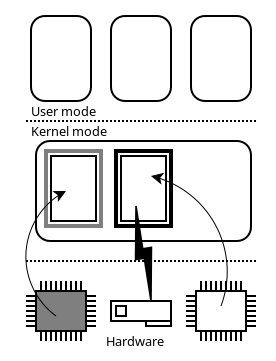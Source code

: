 <?xml version="1.0" encoding="UTF-8"?>
<dia:diagram xmlns:dia="http://www.lysator.liu.se/~alla/dia/">
  <dia:layer name="Background" visible="true">
    <dia:object type="Standard - Box" version="0" id="O0">
      <dia:attribute name="obj_pos">
        <dia:point val="6.25,7.25"/>
      </dia:attribute>
      <dia:attribute name="obj_bb">
        <dia:rectangle val="6.2,7.2;17.05,12.3"/>
      </dia:attribute>
      <dia:attribute name="elem_corner">
        <dia:point val="6.25,7.25"/>
      </dia:attribute>
      <dia:attribute name="elem_width">
        <dia:real val="10.75"/>
      </dia:attribute>
      <dia:attribute name="elem_height">
        <dia:real val="5"/>
      </dia:attribute>
      <dia:attribute name="show_background">
        <dia:boolean val="true"/>
      </dia:attribute>
      <dia:attribute name="corner_radius">
        <dia:real val="0.7"/>
      </dia:attribute>
    </dia:object>
    <dia:object type="Standard - Box" version="0" id="O1">
      <dia:attribute name="obj_pos">
        <dia:point val="10.5,8"/>
      </dia:attribute>
      <dia:attribute name="obj_bb">
        <dia:rectangle val="10.45,7.95;12.8,11.3"/>
      </dia:attribute>
      <dia:attribute name="elem_corner">
        <dia:point val="10.5,8"/>
      </dia:attribute>
      <dia:attribute name="elem_width">
        <dia:real val="2.25"/>
      </dia:attribute>
      <dia:attribute name="elem_height">
        <dia:real val="3.25"/>
      </dia:attribute>
      <dia:attribute name="show_background">
        <dia:boolean val="true"/>
      </dia:attribute>
    </dia:object>
    <dia:object type="Standard - Box" version="0" id="O2">
      <dia:attribute name="obj_pos">
        <dia:point val="6.25,14.75"/>
      </dia:attribute>
      <dia:attribute name="obj_bb">
        <dia:rectangle val="6.2,14.7;8.8,16.8"/>
      </dia:attribute>
      <dia:attribute name="elem_corner">
        <dia:point val="6.25,14.75"/>
      </dia:attribute>
      <dia:attribute name="elem_width">
        <dia:real val="2.5"/>
      </dia:attribute>
      <dia:attribute name="elem_height">
        <dia:real val="2"/>
      </dia:attribute>
      <dia:attribute name="inner_color">
        <dia:color val="#7f7f7f"/>
      </dia:attribute>
      <dia:attribute name="show_background">
        <dia:boolean val="true"/>
      </dia:attribute>
    </dia:object>
    <dia:object type="Standard - Line" version="0" id="O3">
      <dia:attribute name="obj_pos">
        <dia:point val="5.75,6.25"/>
      </dia:attribute>
      <dia:attribute name="obj_bb">
        <dia:rectangle val="5.7,6.2;17.3,6.3"/>
      </dia:attribute>
      <dia:attribute name="conn_endpoints">
        <dia:point val="5.75,6.25"/>
        <dia:point val="17.25,6.25"/>
      </dia:attribute>
      <dia:attribute name="numcp">
        <dia:int val="1"/>
      </dia:attribute>
      <dia:attribute name="line_style">
        <dia:enum val="4"/>
      </dia:attribute>
    </dia:object>
    <dia:object type="Standard - Box" version="0" id="O4">
      <dia:attribute name="obj_pos">
        <dia:point val="6,1"/>
      </dia:attribute>
      <dia:attribute name="obj_bb">
        <dia:rectangle val="5.95,0.95;9.05,5.3"/>
      </dia:attribute>
      <dia:attribute name="elem_corner">
        <dia:point val="6,1"/>
      </dia:attribute>
      <dia:attribute name="elem_width">
        <dia:real val="3"/>
      </dia:attribute>
      <dia:attribute name="elem_height">
        <dia:real val="4.25"/>
      </dia:attribute>
      <dia:attribute name="show_background">
        <dia:boolean val="true"/>
      </dia:attribute>
      <dia:attribute name="corner_radius">
        <dia:real val="0.7"/>
      </dia:attribute>
    </dia:object>
    <dia:object type="Standard - Line" version="0" id="O5">
      <dia:attribute name="obj_pos">
        <dia:point val="5.75,13.25"/>
      </dia:attribute>
      <dia:attribute name="obj_bb">
        <dia:rectangle val="5.7,13.2;17.3,13.3"/>
      </dia:attribute>
      <dia:attribute name="conn_endpoints">
        <dia:point val="5.75,13.25"/>
        <dia:point val="17.25,13.25"/>
      </dia:attribute>
      <dia:attribute name="numcp">
        <dia:int val="1"/>
      </dia:attribute>
      <dia:attribute name="line_style">
        <dia:enum val="4"/>
      </dia:attribute>
    </dia:object>
    <dia:object type="Standard - Box" version="0" id="O6">
      <dia:attribute name="obj_pos">
        <dia:point val="10,15.25"/>
      </dia:attribute>
      <dia:attribute name="obj_bb">
        <dia:rectangle val="9.95,15.2;13.05,16.3"/>
      </dia:attribute>
      <dia:attribute name="elem_corner">
        <dia:point val="10,15.25"/>
      </dia:attribute>
      <dia:attribute name="elem_width">
        <dia:real val="3"/>
      </dia:attribute>
      <dia:attribute name="elem_height">
        <dia:real val="1"/>
      </dia:attribute>
      <dia:attribute name="show_background">
        <dia:boolean val="true"/>
      </dia:attribute>
    </dia:object>
    <dia:object type="Standard - Box" version="0" id="O7">
      <dia:attribute name="obj_pos">
        <dia:point val="11.75,16.25"/>
      </dia:attribute>
      <dia:attribute name="obj_bb">
        <dia:rectangle val="11.7,16.2;13.05,16.55"/>
      </dia:attribute>
      <dia:attribute name="elem_corner">
        <dia:point val="11.75,16.25"/>
      </dia:attribute>
      <dia:attribute name="elem_width">
        <dia:real val="1.25"/>
      </dia:attribute>
      <dia:attribute name="elem_height">
        <dia:real val="0.25"/>
      </dia:attribute>
      <dia:attribute name="show_background">
        <dia:boolean val="true"/>
      </dia:attribute>
    </dia:object>
    <dia:object type="Standard - Box" version="0" id="O8">
      <dia:attribute name="obj_pos">
        <dia:point val="10.25,15.5"/>
      </dia:attribute>
      <dia:attribute name="obj_bb">
        <dia:rectangle val="10.2,15.45;10.8,16.05"/>
      </dia:attribute>
      <dia:attribute name="elem_corner">
        <dia:point val="10.25,15.5"/>
      </dia:attribute>
      <dia:attribute name="elem_width">
        <dia:real val="0.5"/>
      </dia:attribute>
      <dia:attribute name="elem_height">
        <dia:real val="0.5"/>
      </dia:attribute>
      <dia:attribute name="show_background">
        <dia:boolean val="true"/>
      </dia:attribute>
    </dia:object>
    <dia:object type="Standard - Line" version="0" id="O9">
      <dia:attribute name="obj_pos">
        <dia:point val="6.5,14.75"/>
      </dia:attribute>
      <dia:attribute name="obj_bb">
        <dia:rectangle val="6.45,14.2;6.55,14.8"/>
      </dia:attribute>
      <dia:attribute name="conn_endpoints">
        <dia:point val="6.5,14.75"/>
        <dia:point val="6.5,14.25"/>
      </dia:attribute>
      <dia:attribute name="numcp">
        <dia:int val="1"/>
      </dia:attribute>
    </dia:object>
    <dia:object type="Standard - Line" version="0" id="O10">
      <dia:attribute name="obj_pos">
        <dia:point val="6.75,14.75"/>
      </dia:attribute>
      <dia:attribute name="obj_bb">
        <dia:rectangle val="6.7,14.2;6.8,14.8"/>
      </dia:attribute>
      <dia:attribute name="conn_endpoints">
        <dia:point val="6.75,14.75"/>
        <dia:point val="6.75,14.25"/>
      </dia:attribute>
      <dia:attribute name="numcp">
        <dia:int val="1"/>
      </dia:attribute>
    </dia:object>
    <dia:object type="Standard - Line" version="0" id="O11">
      <dia:attribute name="obj_pos">
        <dia:point val="7,14.75"/>
      </dia:attribute>
      <dia:attribute name="obj_bb">
        <dia:rectangle val="6.95,14.2;7.05,14.8"/>
      </dia:attribute>
      <dia:attribute name="conn_endpoints">
        <dia:point val="7,14.75"/>
        <dia:point val="7,14.25"/>
      </dia:attribute>
      <dia:attribute name="numcp">
        <dia:int val="1"/>
      </dia:attribute>
    </dia:object>
    <dia:object type="Standard - Line" version="0" id="O12">
      <dia:attribute name="obj_pos">
        <dia:point val="7.25,14.75"/>
      </dia:attribute>
      <dia:attribute name="obj_bb">
        <dia:rectangle val="7.2,14.2;7.3,14.8"/>
      </dia:attribute>
      <dia:attribute name="conn_endpoints">
        <dia:point val="7.25,14.75"/>
        <dia:point val="7.25,14.25"/>
      </dia:attribute>
      <dia:attribute name="numcp">
        <dia:int val="1"/>
      </dia:attribute>
    </dia:object>
    <dia:object type="Standard - Line" version="0" id="O13">
      <dia:attribute name="obj_pos">
        <dia:point val="7.5,14.75"/>
      </dia:attribute>
      <dia:attribute name="obj_bb">
        <dia:rectangle val="7.45,14.2;7.55,14.8"/>
      </dia:attribute>
      <dia:attribute name="conn_endpoints">
        <dia:point val="7.5,14.75"/>
        <dia:point val="7.5,14.25"/>
      </dia:attribute>
      <dia:attribute name="numcp">
        <dia:int val="1"/>
      </dia:attribute>
      <dia:connections>
        <dia:connection handle="0" to="O2" connection="1"/>
      </dia:connections>
    </dia:object>
    <dia:object type="Standard - Line" version="0" id="O14">
      <dia:attribute name="obj_pos">
        <dia:point val="7.75,14.75"/>
      </dia:attribute>
      <dia:attribute name="obj_bb">
        <dia:rectangle val="7.7,14.2;7.8,14.8"/>
      </dia:attribute>
      <dia:attribute name="conn_endpoints">
        <dia:point val="7.75,14.75"/>
        <dia:point val="7.75,14.25"/>
      </dia:attribute>
      <dia:attribute name="numcp">
        <dia:int val="1"/>
      </dia:attribute>
    </dia:object>
    <dia:object type="Standard - Line" version="0" id="O15">
      <dia:attribute name="obj_pos">
        <dia:point val="8,14.75"/>
      </dia:attribute>
      <dia:attribute name="obj_bb">
        <dia:rectangle val="7.95,14.2;8.05,14.8"/>
      </dia:attribute>
      <dia:attribute name="conn_endpoints">
        <dia:point val="8,14.75"/>
        <dia:point val="8,14.25"/>
      </dia:attribute>
      <dia:attribute name="numcp">
        <dia:int val="1"/>
      </dia:attribute>
    </dia:object>
    <dia:object type="Standard - Line" version="0" id="O16">
      <dia:attribute name="obj_pos">
        <dia:point val="8.25,14.75"/>
      </dia:attribute>
      <dia:attribute name="obj_bb">
        <dia:rectangle val="8.2,14.2;8.3,14.8"/>
      </dia:attribute>
      <dia:attribute name="conn_endpoints">
        <dia:point val="8.25,14.75"/>
        <dia:point val="8.25,14.25"/>
      </dia:attribute>
      <dia:attribute name="numcp">
        <dia:int val="1"/>
      </dia:attribute>
    </dia:object>
    <dia:object type="Standard - Line" version="0" id="O17">
      <dia:attribute name="obj_pos">
        <dia:point val="8.5,14.75"/>
      </dia:attribute>
      <dia:attribute name="obj_bb">
        <dia:rectangle val="8.45,14.2;8.55,14.8"/>
      </dia:attribute>
      <dia:attribute name="conn_endpoints">
        <dia:point val="8.5,14.75"/>
        <dia:point val="8.5,14.25"/>
      </dia:attribute>
      <dia:attribute name="numcp">
        <dia:int val="1"/>
      </dia:attribute>
    </dia:object>
    <dia:object type="Standard - Line" version="0" id="O18">
      <dia:attribute name="obj_pos">
        <dia:point val="6.25,15"/>
      </dia:attribute>
      <dia:attribute name="obj_bb">
        <dia:rectangle val="5.7,14.95;6.3,15.05"/>
      </dia:attribute>
      <dia:attribute name="conn_endpoints">
        <dia:point val="6.25,15"/>
        <dia:point val="5.75,15"/>
      </dia:attribute>
      <dia:attribute name="numcp">
        <dia:int val="1"/>
      </dia:attribute>
    </dia:object>
    <dia:object type="Standard - Line" version="0" id="O19">
      <dia:attribute name="obj_pos">
        <dia:point val="6.25,15.25"/>
      </dia:attribute>
      <dia:attribute name="obj_bb">
        <dia:rectangle val="5.7,15.2;6.3,15.3"/>
      </dia:attribute>
      <dia:attribute name="conn_endpoints">
        <dia:point val="6.25,15.25"/>
        <dia:point val="5.75,15.25"/>
      </dia:attribute>
      <dia:attribute name="numcp">
        <dia:int val="1"/>
      </dia:attribute>
    </dia:object>
    <dia:object type="Standard - Line" version="0" id="O20">
      <dia:attribute name="obj_pos">
        <dia:point val="6.25,15.5"/>
      </dia:attribute>
      <dia:attribute name="obj_bb">
        <dia:rectangle val="5.7,15.45;6.3,15.55"/>
      </dia:attribute>
      <dia:attribute name="conn_endpoints">
        <dia:point val="6.25,15.5"/>
        <dia:point val="5.75,15.5"/>
      </dia:attribute>
      <dia:attribute name="numcp">
        <dia:int val="1"/>
      </dia:attribute>
    </dia:object>
    <dia:object type="Standard - Line" version="0" id="O21">
      <dia:attribute name="obj_pos">
        <dia:point val="6.25,15.75"/>
      </dia:attribute>
      <dia:attribute name="obj_bb">
        <dia:rectangle val="5.7,15.7;6.3,15.8"/>
      </dia:attribute>
      <dia:attribute name="conn_endpoints">
        <dia:point val="6.25,15.75"/>
        <dia:point val="5.75,15.75"/>
      </dia:attribute>
      <dia:attribute name="numcp">
        <dia:int val="1"/>
      </dia:attribute>
      <dia:connections>
        <dia:connection handle="0" to="O2" connection="3"/>
      </dia:connections>
    </dia:object>
    <dia:object type="Standard - Line" version="0" id="O22">
      <dia:attribute name="obj_pos">
        <dia:point val="6.25,16"/>
      </dia:attribute>
      <dia:attribute name="obj_bb">
        <dia:rectangle val="5.7,15.95;6.3,16.05"/>
      </dia:attribute>
      <dia:attribute name="conn_endpoints">
        <dia:point val="6.25,16"/>
        <dia:point val="5.75,16"/>
      </dia:attribute>
      <dia:attribute name="numcp">
        <dia:int val="1"/>
      </dia:attribute>
    </dia:object>
    <dia:object type="Standard - Line" version="0" id="O23">
      <dia:attribute name="obj_pos">
        <dia:point val="6.25,16.25"/>
      </dia:attribute>
      <dia:attribute name="obj_bb">
        <dia:rectangle val="5.7,16.2;6.3,16.3"/>
      </dia:attribute>
      <dia:attribute name="conn_endpoints">
        <dia:point val="6.25,16.25"/>
        <dia:point val="5.75,16.25"/>
      </dia:attribute>
      <dia:attribute name="numcp">
        <dia:int val="1"/>
      </dia:attribute>
    </dia:object>
    <dia:object type="Standard - Line" version="0" id="O24">
      <dia:attribute name="obj_pos">
        <dia:point val="6.25,16.5"/>
      </dia:attribute>
      <dia:attribute name="obj_bb">
        <dia:rectangle val="5.7,16.45;6.3,16.55"/>
      </dia:attribute>
      <dia:attribute name="conn_endpoints">
        <dia:point val="6.25,16.5"/>
        <dia:point val="5.75,16.5"/>
      </dia:attribute>
      <dia:attribute name="numcp">
        <dia:int val="1"/>
      </dia:attribute>
    </dia:object>
    <dia:object type="Standard - Line" version="0" id="O25">
      <dia:attribute name="obj_pos">
        <dia:point val="9.25,15"/>
      </dia:attribute>
      <dia:attribute name="obj_bb">
        <dia:rectangle val="8.7,14.95;9.3,15.05"/>
      </dia:attribute>
      <dia:attribute name="conn_endpoints">
        <dia:point val="9.25,15"/>
        <dia:point val="8.75,15"/>
      </dia:attribute>
      <dia:attribute name="numcp">
        <dia:int val="1"/>
      </dia:attribute>
    </dia:object>
    <dia:object type="Standard - Line" version="0" id="O26">
      <dia:attribute name="obj_pos">
        <dia:point val="9.25,15.25"/>
      </dia:attribute>
      <dia:attribute name="obj_bb">
        <dia:rectangle val="8.7,15.2;9.3,15.3"/>
      </dia:attribute>
      <dia:attribute name="conn_endpoints">
        <dia:point val="9.25,15.25"/>
        <dia:point val="8.75,15.25"/>
      </dia:attribute>
      <dia:attribute name="numcp">
        <dia:int val="1"/>
      </dia:attribute>
    </dia:object>
    <dia:object type="Standard - Line" version="0" id="O27">
      <dia:attribute name="obj_pos">
        <dia:point val="9.25,15.5"/>
      </dia:attribute>
      <dia:attribute name="obj_bb">
        <dia:rectangle val="8.7,15.45;9.3,15.55"/>
      </dia:attribute>
      <dia:attribute name="conn_endpoints">
        <dia:point val="9.25,15.5"/>
        <dia:point val="8.75,15.5"/>
      </dia:attribute>
      <dia:attribute name="numcp">
        <dia:int val="1"/>
      </dia:attribute>
    </dia:object>
    <dia:object type="Standard - Line" version="0" id="O28">
      <dia:attribute name="obj_pos">
        <dia:point val="9.25,15.75"/>
      </dia:attribute>
      <dia:attribute name="obj_bb">
        <dia:rectangle val="8.7,15.7;9.3,15.8"/>
      </dia:attribute>
      <dia:attribute name="conn_endpoints">
        <dia:point val="9.25,15.75"/>
        <dia:point val="8.75,15.75"/>
      </dia:attribute>
      <dia:attribute name="numcp">
        <dia:int val="1"/>
      </dia:attribute>
      <dia:connections>
        <dia:connection handle="1" to="O2" connection="4"/>
      </dia:connections>
    </dia:object>
    <dia:object type="Standard - Line" version="0" id="O29">
      <dia:attribute name="obj_pos">
        <dia:point val="9.25,16"/>
      </dia:attribute>
      <dia:attribute name="obj_bb">
        <dia:rectangle val="8.7,15.95;9.3,16.05"/>
      </dia:attribute>
      <dia:attribute name="conn_endpoints">
        <dia:point val="9.25,16"/>
        <dia:point val="8.75,16"/>
      </dia:attribute>
      <dia:attribute name="numcp">
        <dia:int val="1"/>
      </dia:attribute>
    </dia:object>
    <dia:object type="Standard - Line" version="0" id="O30">
      <dia:attribute name="obj_pos">
        <dia:point val="9.25,16.25"/>
      </dia:attribute>
      <dia:attribute name="obj_bb">
        <dia:rectangle val="8.7,16.2;9.3,16.3"/>
      </dia:attribute>
      <dia:attribute name="conn_endpoints">
        <dia:point val="9.25,16.25"/>
        <dia:point val="8.75,16.25"/>
      </dia:attribute>
      <dia:attribute name="numcp">
        <dia:int val="1"/>
      </dia:attribute>
    </dia:object>
    <dia:object type="Standard - Line" version="0" id="O31">
      <dia:attribute name="obj_pos">
        <dia:point val="9.25,16.5"/>
      </dia:attribute>
      <dia:attribute name="obj_bb">
        <dia:rectangle val="8.7,16.45;9.3,16.55"/>
      </dia:attribute>
      <dia:attribute name="conn_endpoints">
        <dia:point val="9.25,16.5"/>
        <dia:point val="8.75,16.5"/>
      </dia:attribute>
      <dia:attribute name="numcp">
        <dia:int val="1"/>
      </dia:attribute>
    </dia:object>
    <dia:object type="Standard - Line" version="0" id="O32">
      <dia:attribute name="obj_pos">
        <dia:point val="6.5,17.25"/>
      </dia:attribute>
      <dia:attribute name="obj_bb">
        <dia:rectangle val="6.45,16.7;6.55,17.3"/>
      </dia:attribute>
      <dia:attribute name="conn_endpoints">
        <dia:point val="6.5,17.25"/>
        <dia:point val="6.5,16.75"/>
      </dia:attribute>
      <dia:attribute name="numcp">
        <dia:int val="1"/>
      </dia:attribute>
    </dia:object>
    <dia:object type="Standard - Line" version="0" id="O33">
      <dia:attribute name="obj_pos">
        <dia:point val="6.75,17.25"/>
      </dia:attribute>
      <dia:attribute name="obj_bb">
        <dia:rectangle val="6.7,16.7;6.8,17.3"/>
      </dia:attribute>
      <dia:attribute name="conn_endpoints">
        <dia:point val="6.75,17.25"/>
        <dia:point val="6.75,16.75"/>
      </dia:attribute>
      <dia:attribute name="numcp">
        <dia:int val="1"/>
      </dia:attribute>
    </dia:object>
    <dia:object type="Standard - Line" version="0" id="O34">
      <dia:attribute name="obj_pos">
        <dia:point val="7,17.25"/>
      </dia:attribute>
      <dia:attribute name="obj_bb">
        <dia:rectangle val="6.95,16.7;7.05,17.3"/>
      </dia:attribute>
      <dia:attribute name="conn_endpoints">
        <dia:point val="7,17.25"/>
        <dia:point val="7,16.75"/>
      </dia:attribute>
      <dia:attribute name="numcp">
        <dia:int val="1"/>
      </dia:attribute>
    </dia:object>
    <dia:object type="Standard - Line" version="0" id="O35">
      <dia:attribute name="obj_pos">
        <dia:point val="7.25,17.25"/>
      </dia:attribute>
      <dia:attribute name="obj_bb">
        <dia:rectangle val="7.2,16.7;7.3,17.3"/>
      </dia:attribute>
      <dia:attribute name="conn_endpoints">
        <dia:point val="7.25,17.25"/>
        <dia:point val="7.25,16.75"/>
      </dia:attribute>
      <dia:attribute name="numcp">
        <dia:int val="1"/>
      </dia:attribute>
    </dia:object>
    <dia:object type="Standard - Line" version="0" id="O36">
      <dia:attribute name="obj_pos">
        <dia:point val="7.5,17.25"/>
      </dia:attribute>
      <dia:attribute name="obj_bb">
        <dia:rectangle val="7.45,16.7;7.55,17.3"/>
      </dia:attribute>
      <dia:attribute name="conn_endpoints">
        <dia:point val="7.5,17.25"/>
        <dia:point val="7.5,16.75"/>
      </dia:attribute>
      <dia:attribute name="numcp">
        <dia:int val="1"/>
      </dia:attribute>
      <dia:connections>
        <dia:connection handle="1" to="O2" connection="6"/>
      </dia:connections>
    </dia:object>
    <dia:object type="Standard - Line" version="0" id="O37">
      <dia:attribute name="obj_pos">
        <dia:point val="7.75,17.25"/>
      </dia:attribute>
      <dia:attribute name="obj_bb">
        <dia:rectangle val="7.7,16.7;7.8,17.3"/>
      </dia:attribute>
      <dia:attribute name="conn_endpoints">
        <dia:point val="7.75,17.25"/>
        <dia:point val="7.75,16.75"/>
      </dia:attribute>
      <dia:attribute name="numcp">
        <dia:int val="1"/>
      </dia:attribute>
    </dia:object>
    <dia:object type="Standard - Line" version="0" id="O38">
      <dia:attribute name="obj_pos">
        <dia:point val="8,17.25"/>
      </dia:attribute>
      <dia:attribute name="obj_bb">
        <dia:rectangle val="7.95,16.7;8.05,17.3"/>
      </dia:attribute>
      <dia:attribute name="conn_endpoints">
        <dia:point val="8,17.25"/>
        <dia:point val="8,16.75"/>
      </dia:attribute>
      <dia:attribute name="numcp">
        <dia:int val="1"/>
      </dia:attribute>
    </dia:object>
    <dia:object type="Standard - Line" version="0" id="O39">
      <dia:attribute name="obj_pos">
        <dia:point val="8.25,17.25"/>
      </dia:attribute>
      <dia:attribute name="obj_bb">
        <dia:rectangle val="8.2,16.7;8.3,17.3"/>
      </dia:attribute>
      <dia:attribute name="conn_endpoints">
        <dia:point val="8.25,17.25"/>
        <dia:point val="8.25,16.75"/>
      </dia:attribute>
      <dia:attribute name="numcp">
        <dia:int val="1"/>
      </dia:attribute>
    </dia:object>
    <dia:object type="Standard - Line" version="0" id="O40">
      <dia:attribute name="obj_pos">
        <dia:point val="8.5,17.25"/>
      </dia:attribute>
      <dia:attribute name="obj_bb">
        <dia:rectangle val="8.45,16.7;8.55,17.3"/>
      </dia:attribute>
      <dia:attribute name="conn_endpoints">
        <dia:point val="8.5,17.25"/>
        <dia:point val="8.5,16.75"/>
      </dia:attribute>
      <dia:attribute name="numcp">
        <dia:int val="1"/>
      </dia:attribute>
    </dia:object>
    <dia:object type="Standard - Box" version="0" id="O41">
      <dia:attribute name="obj_pos">
        <dia:point val="14.25,14.75"/>
      </dia:attribute>
      <dia:attribute name="obj_bb">
        <dia:rectangle val="14.2,14.7;16.8,16.8"/>
      </dia:attribute>
      <dia:attribute name="elem_corner">
        <dia:point val="14.25,14.75"/>
      </dia:attribute>
      <dia:attribute name="elem_width">
        <dia:real val="2.5"/>
      </dia:attribute>
      <dia:attribute name="elem_height">
        <dia:real val="2"/>
      </dia:attribute>
      <dia:attribute name="show_background">
        <dia:boolean val="true"/>
      </dia:attribute>
    </dia:object>
    <dia:object type="Standard - Line" version="0" id="O42">
      <dia:attribute name="obj_pos">
        <dia:point val="14.5,14.75"/>
      </dia:attribute>
      <dia:attribute name="obj_bb">
        <dia:rectangle val="14.45,14.2;14.55,14.8"/>
      </dia:attribute>
      <dia:attribute name="conn_endpoints">
        <dia:point val="14.5,14.75"/>
        <dia:point val="14.5,14.25"/>
      </dia:attribute>
      <dia:attribute name="numcp">
        <dia:int val="1"/>
      </dia:attribute>
    </dia:object>
    <dia:object type="Standard - Line" version="0" id="O43">
      <dia:attribute name="obj_pos">
        <dia:point val="14.75,14.75"/>
      </dia:attribute>
      <dia:attribute name="obj_bb">
        <dia:rectangle val="14.7,14.2;14.8,14.8"/>
      </dia:attribute>
      <dia:attribute name="conn_endpoints">
        <dia:point val="14.75,14.75"/>
        <dia:point val="14.75,14.25"/>
      </dia:attribute>
      <dia:attribute name="numcp">
        <dia:int val="1"/>
      </dia:attribute>
    </dia:object>
    <dia:object type="Standard - Line" version="0" id="O44">
      <dia:attribute name="obj_pos">
        <dia:point val="15,14.75"/>
      </dia:attribute>
      <dia:attribute name="obj_bb">
        <dia:rectangle val="14.95,14.2;15.05,14.8"/>
      </dia:attribute>
      <dia:attribute name="conn_endpoints">
        <dia:point val="15,14.75"/>
        <dia:point val="15,14.25"/>
      </dia:attribute>
      <dia:attribute name="numcp">
        <dia:int val="1"/>
      </dia:attribute>
    </dia:object>
    <dia:object type="Standard - Line" version="0" id="O45">
      <dia:attribute name="obj_pos">
        <dia:point val="15.25,14.75"/>
      </dia:attribute>
      <dia:attribute name="obj_bb">
        <dia:rectangle val="15.2,14.2;15.3,14.8"/>
      </dia:attribute>
      <dia:attribute name="conn_endpoints">
        <dia:point val="15.25,14.75"/>
        <dia:point val="15.25,14.25"/>
      </dia:attribute>
      <dia:attribute name="numcp">
        <dia:int val="1"/>
      </dia:attribute>
    </dia:object>
    <dia:object type="Standard - Line" version="0" id="O46">
      <dia:attribute name="obj_pos">
        <dia:point val="15.5,14.75"/>
      </dia:attribute>
      <dia:attribute name="obj_bb">
        <dia:rectangle val="15.45,14.2;15.55,14.8"/>
      </dia:attribute>
      <dia:attribute name="conn_endpoints">
        <dia:point val="15.5,14.75"/>
        <dia:point val="15.5,14.25"/>
      </dia:attribute>
      <dia:attribute name="numcp">
        <dia:int val="1"/>
      </dia:attribute>
      <dia:connections>
        <dia:connection handle="0" to="O41" connection="1"/>
      </dia:connections>
    </dia:object>
    <dia:object type="Standard - Line" version="0" id="O47">
      <dia:attribute name="obj_pos">
        <dia:point val="15.75,14.75"/>
      </dia:attribute>
      <dia:attribute name="obj_bb">
        <dia:rectangle val="15.7,14.2;15.8,14.8"/>
      </dia:attribute>
      <dia:attribute name="conn_endpoints">
        <dia:point val="15.75,14.75"/>
        <dia:point val="15.75,14.25"/>
      </dia:attribute>
      <dia:attribute name="numcp">
        <dia:int val="1"/>
      </dia:attribute>
    </dia:object>
    <dia:object type="Standard - Line" version="0" id="O48">
      <dia:attribute name="obj_pos">
        <dia:point val="16,14.75"/>
      </dia:attribute>
      <dia:attribute name="obj_bb">
        <dia:rectangle val="15.95,14.2;16.05,14.8"/>
      </dia:attribute>
      <dia:attribute name="conn_endpoints">
        <dia:point val="16,14.75"/>
        <dia:point val="16,14.25"/>
      </dia:attribute>
      <dia:attribute name="numcp">
        <dia:int val="1"/>
      </dia:attribute>
    </dia:object>
    <dia:object type="Standard - Line" version="0" id="O49">
      <dia:attribute name="obj_pos">
        <dia:point val="16.25,14.75"/>
      </dia:attribute>
      <dia:attribute name="obj_bb">
        <dia:rectangle val="16.2,14.2;16.3,14.8"/>
      </dia:attribute>
      <dia:attribute name="conn_endpoints">
        <dia:point val="16.25,14.75"/>
        <dia:point val="16.25,14.25"/>
      </dia:attribute>
      <dia:attribute name="numcp">
        <dia:int val="1"/>
      </dia:attribute>
    </dia:object>
    <dia:object type="Standard - Line" version="0" id="O50">
      <dia:attribute name="obj_pos">
        <dia:point val="16.5,14.75"/>
      </dia:attribute>
      <dia:attribute name="obj_bb">
        <dia:rectangle val="16.45,14.2;16.55,14.8"/>
      </dia:attribute>
      <dia:attribute name="conn_endpoints">
        <dia:point val="16.5,14.75"/>
        <dia:point val="16.5,14.25"/>
      </dia:attribute>
      <dia:attribute name="numcp">
        <dia:int val="1"/>
      </dia:attribute>
    </dia:object>
    <dia:object type="Standard - Line" version="0" id="O51">
      <dia:attribute name="obj_pos">
        <dia:point val="14.25,15"/>
      </dia:attribute>
      <dia:attribute name="obj_bb">
        <dia:rectangle val="13.7,14.95;14.3,15.05"/>
      </dia:attribute>
      <dia:attribute name="conn_endpoints">
        <dia:point val="14.25,15"/>
        <dia:point val="13.75,15"/>
      </dia:attribute>
      <dia:attribute name="numcp">
        <dia:int val="1"/>
      </dia:attribute>
    </dia:object>
    <dia:object type="Standard - Line" version="0" id="O52">
      <dia:attribute name="obj_pos">
        <dia:point val="14.25,15.25"/>
      </dia:attribute>
      <dia:attribute name="obj_bb">
        <dia:rectangle val="13.7,15.2;14.3,15.3"/>
      </dia:attribute>
      <dia:attribute name="conn_endpoints">
        <dia:point val="14.25,15.25"/>
        <dia:point val="13.75,15.25"/>
      </dia:attribute>
      <dia:attribute name="numcp">
        <dia:int val="1"/>
      </dia:attribute>
    </dia:object>
    <dia:object type="Standard - Line" version="0" id="O53">
      <dia:attribute name="obj_pos">
        <dia:point val="14.25,15.5"/>
      </dia:attribute>
      <dia:attribute name="obj_bb">
        <dia:rectangle val="13.7,15.45;14.3,15.55"/>
      </dia:attribute>
      <dia:attribute name="conn_endpoints">
        <dia:point val="14.25,15.5"/>
        <dia:point val="13.75,15.5"/>
      </dia:attribute>
      <dia:attribute name="numcp">
        <dia:int val="1"/>
      </dia:attribute>
    </dia:object>
    <dia:object type="Standard - Line" version="0" id="O54">
      <dia:attribute name="obj_pos">
        <dia:point val="14.25,15.75"/>
      </dia:attribute>
      <dia:attribute name="obj_bb">
        <dia:rectangle val="13.7,15.7;14.3,15.8"/>
      </dia:attribute>
      <dia:attribute name="conn_endpoints">
        <dia:point val="14.25,15.75"/>
        <dia:point val="13.75,15.75"/>
      </dia:attribute>
      <dia:attribute name="numcp">
        <dia:int val="1"/>
      </dia:attribute>
      <dia:connections>
        <dia:connection handle="0" to="O41" connection="3"/>
      </dia:connections>
    </dia:object>
    <dia:object type="Standard - Line" version="0" id="O55">
      <dia:attribute name="obj_pos">
        <dia:point val="14.25,16"/>
      </dia:attribute>
      <dia:attribute name="obj_bb">
        <dia:rectangle val="13.7,15.95;14.3,16.05"/>
      </dia:attribute>
      <dia:attribute name="conn_endpoints">
        <dia:point val="14.25,16"/>
        <dia:point val="13.75,16"/>
      </dia:attribute>
      <dia:attribute name="numcp">
        <dia:int val="1"/>
      </dia:attribute>
    </dia:object>
    <dia:object type="Standard - Line" version="0" id="O56">
      <dia:attribute name="obj_pos">
        <dia:point val="14.25,16.25"/>
      </dia:attribute>
      <dia:attribute name="obj_bb">
        <dia:rectangle val="13.7,16.2;14.3,16.3"/>
      </dia:attribute>
      <dia:attribute name="conn_endpoints">
        <dia:point val="14.25,16.25"/>
        <dia:point val="13.75,16.25"/>
      </dia:attribute>
      <dia:attribute name="numcp">
        <dia:int val="1"/>
      </dia:attribute>
    </dia:object>
    <dia:object type="Standard - Line" version="0" id="O57">
      <dia:attribute name="obj_pos">
        <dia:point val="14.25,16.5"/>
      </dia:attribute>
      <dia:attribute name="obj_bb">
        <dia:rectangle val="13.7,16.45;14.3,16.55"/>
      </dia:attribute>
      <dia:attribute name="conn_endpoints">
        <dia:point val="14.25,16.5"/>
        <dia:point val="13.75,16.5"/>
      </dia:attribute>
      <dia:attribute name="numcp">
        <dia:int val="1"/>
      </dia:attribute>
    </dia:object>
    <dia:object type="Standard - Line" version="0" id="O58">
      <dia:attribute name="obj_pos">
        <dia:point val="17.25,15"/>
      </dia:attribute>
      <dia:attribute name="obj_bb">
        <dia:rectangle val="16.7,14.95;17.3,15.05"/>
      </dia:attribute>
      <dia:attribute name="conn_endpoints">
        <dia:point val="17.25,15"/>
        <dia:point val="16.75,15"/>
      </dia:attribute>
      <dia:attribute name="numcp">
        <dia:int val="1"/>
      </dia:attribute>
    </dia:object>
    <dia:object type="Standard - Line" version="0" id="O59">
      <dia:attribute name="obj_pos">
        <dia:point val="17.25,15.25"/>
      </dia:attribute>
      <dia:attribute name="obj_bb">
        <dia:rectangle val="16.7,15.2;17.3,15.3"/>
      </dia:attribute>
      <dia:attribute name="conn_endpoints">
        <dia:point val="17.25,15.25"/>
        <dia:point val="16.75,15.25"/>
      </dia:attribute>
      <dia:attribute name="numcp">
        <dia:int val="1"/>
      </dia:attribute>
    </dia:object>
    <dia:object type="Standard - Line" version="0" id="O60">
      <dia:attribute name="obj_pos">
        <dia:point val="17.25,15.5"/>
      </dia:attribute>
      <dia:attribute name="obj_bb">
        <dia:rectangle val="16.7,15.45;17.3,15.55"/>
      </dia:attribute>
      <dia:attribute name="conn_endpoints">
        <dia:point val="17.25,15.5"/>
        <dia:point val="16.75,15.5"/>
      </dia:attribute>
      <dia:attribute name="numcp">
        <dia:int val="1"/>
      </dia:attribute>
    </dia:object>
    <dia:object type="Standard - Line" version="0" id="O61">
      <dia:attribute name="obj_pos">
        <dia:point val="17.25,15.75"/>
      </dia:attribute>
      <dia:attribute name="obj_bb">
        <dia:rectangle val="16.7,15.7;17.3,15.8"/>
      </dia:attribute>
      <dia:attribute name="conn_endpoints">
        <dia:point val="17.25,15.75"/>
        <dia:point val="16.75,15.75"/>
      </dia:attribute>
      <dia:attribute name="numcp">
        <dia:int val="1"/>
      </dia:attribute>
      <dia:connections>
        <dia:connection handle="1" to="O41" connection="4"/>
      </dia:connections>
    </dia:object>
    <dia:object type="Standard - Line" version="0" id="O62">
      <dia:attribute name="obj_pos">
        <dia:point val="17.25,16"/>
      </dia:attribute>
      <dia:attribute name="obj_bb">
        <dia:rectangle val="16.7,15.95;17.3,16.05"/>
      </dia:attribute>
      <dia:attribute name="conn_endpoints">
        <dia:point val="17.25,16"/>
        <dia:point val="16.75,16"/>
      </dia:attribute>
      <dia:attribute name="numcp">
        <dia:int val="1"/>
      </dia:attribute>
    </dia:object>
    <dia:object type="Standard - Line" version="0" id="O63">
      <dia:attribute name="obj_pos">
        <dia:point val="17.25,16.25"/>
      </dia:attribute>
      <dia:attribute name="obj_bb">
        <dia:rectangle val="16.7,16.2;17.3,16.3"/>
      </dia:attribute>
      <dia:attribute name="conn_endpoints">
        <dia:point val="17.25,16.25"/>
        <dia:point val="16.75,16.25"/>
      </dia:attribute>
      <dia:attribute name="numcp">
        <dia:int val="1"/>
      </dia:attribute>
    </dia:object>
    <dia:object type="Standard - Line" version="0" id="O64">
      <dia:attribute name="obj_pos">
        <dia:point val="17.25,16.5"/>
      </dia:attribute>
      <dia:attribute name="obj_bb">
        <dia:rectangle val="16.7,16.45;17.3,16.55"/>
      </dia:attribute>
      <dia:attribute name="conn_endpoints">
        <dia:point val="17.25,16.5"/>
        <dia:point val="16.75,16.5"/>
      </dia:attribute>
      <dia:attribute name="numcp">
        <dia:int val="1"/>
      </dia:attribute>
    </dia:object>
    <dia:object type="Standard - Line" version="0" id="O65">
      <dia:attribute name="obj_pos">
        <dia:point val="14.5,17.25"/>
      </dia:attribute>
      <dia:attribute name="obj_bb">
        <dia:rectangle val="14.45,16.7;14.55,17.3"/>
      </dia:attribute>
      <dia:attribute name="conn_endpoints">
        <dia:point val="14.5,17.25"/>
        <dia:point val="14.5,16.75"/>
      </dia:attribute>
      <dia:attribute name="numcp">
        <dia:int val="1"/>
      </dia:attribute>
    </dia:object>
    <dia:object type="Standard - Line" version="0" id="O66">
      <dia:attribute name="obj_pos">
        <dia:point val="14.75,17.25"/>
      </dia:attribute>
      <dia:attribute name="obj_bb">
        <dia:rectangle val="14.7,16.7;14.8,17.3"/>
      </dia:attribute>
      <dia:attribute name="conn_endpoints">
        <dia:point val="14.75,17.25"/>
        <dia:point val="14.75,16.75"/>
      </dia:attribute>
      <dia:attribute name="numcp">
        <dia:int val="1"/>
      </dia:attribute>
    </dia:object>
    <dia:object type="Standard - Line" version="0" id="O67">
      <dia:attribute name="obj_pos">
        <dia:point val="15,17.25"/>
      </dia:attribute>
      <dia:attribute name="obj_bb">
        <dia:rectangle val="14.95,16.7;15.05,17.3"/>
      </dia:attribute>
      <dia:attribute name="conn_endpoints">
        <dia:point val="15,17.25"/>
        <dia:point val="15,16.75"/>
      </dia:attribute>
      <dia:attribute name="numcp">
        <dia:int val="1"/>
      </dia:attribute>
    </dia:object>
    <dia:object type="Standard - Line" version="0" id="O68">
      <dia:attribute name="obj_pos">
        <dia:point val="15.25,17.25"/>
      </dia:attribute>
      <dia:attribute name="obj_bb">
        <dia:rectangle val="15.2,16.7;15.3,17.3"/>
      </dia:attribute>
      <dia:attribute name="conn_endpoints">
        <dia:point val="15.25,17.25"/>
        <dia:point val="15.25,16.75"/>
      </dia:attribute>
      <dia:attribute name="numcp">
        <dia:int val="1"/>
      </dia:attribute>
    </dia:object>
    <dia:object type="Standard - Line" version="0" id="O69">
      <dia:attribute name="obj_pos">
        <dia:point val="15.5,17.25"/>
      </dia:attribute>
      <dia:attribute name="obj_bb">
        <dia:rectangle val="15.45,16.7;15.55,17.3"/>
      </dia:attribute>
      <dia:attribute name="conn_endpoints">
        <dia:point val="15.5,17.25"/>
        <dia:point val="15.5,16.75"/>
      </dia:attribute>
      <dia:attribute name="numcp">
        <dia:int val="1"/>
      </dia:attribute>
      <dia:connections>
        <dia:connection handle="1" to="O41" connection="6"/>
      </dia:connections>
    </dia:object>
    <dia:object type="Standard - Line" version="0" id="O70">
      <dia:attribute name="obj_pos">
        <dia:point val="15.75,17.25"/>
      </dia:attribute>
      <dia:attribute name="obj_bb">
        <dia:rectangle val="15.7,16.7;15.8,17.3"/>
      </dia:attribute>
      <dia:attribute name="conn_endpoints">
        <dia:point val="15.75,17.25"/>
        <dia:point val="15.75,16.75"/>
      </dia:attribute>
      <dia:attribute name="numcp">
        <dia:int val="1"/>
      </dia:attribute>
    </dia:object>
    <dia:object type="Standard - Line" version="0" id="O71">
      <dia:attribute name="obj_pos">
        <dia:point val="16,17.25"/>
      </dia:attribute>
      <dia:attribute name="obj_bb">
        <dia:rectangle val="15.95,16.7;16.05,17.3"/>
      </dia:attribute>
      <dia:attribute name="conn_endpoints">
        <dia:point val="16,17.25"/>
        <dia:point val="16,16.75"/>
      </dia:attribute>
      <dia:attribute name="numcp">
        <dia:int val="1"/>
      </dia:attribute>
    </dia:object>
    <dia:object type="Standard - Line" version="0" id="O72">
      <dia:attribute name="obj_pos">
        <dia:point val="16.25,17.25"/>
      </dia:attribute>
      <dia:attribute name="obj_bb">
        <dia:rectangle val="16.2,16.7;16.3,17.3"/>
      </dia:attribute>
      <dia:attribute name="conn_endpoints">
        <dia:point val="16.25,17.25"/>
        <dia:point val="16.25,16.75"/>
      </dia:attribute>
      <dia:attribute name="numcp">
        <dia:int val="1"/>
      </dia:attribute>
    </dia:object>
    <dia:object type="Standard - Line" version="0" id="O73">
      <dia:attribute name="obj_pos">
        <dia:point val="16.5,17.25"/>
      </dia:attribute>
      <dia:attribute name="obj_bb">
        <dia:rectangle val="16.45,16.7;16.55,17.3"/>
      </dia:attribute>
      <dia:attribute name="conn_endpoints">
        <dia:point val="16.5,17.25"/>
        <dia:point val="16.5,16.75"/>
      </dia:attribute>
      <dia:attribute name="numcp">
        <dia:int val="1"/>
      </dia:attribute>
    </dia:object>
    <dia:object type="Standard - Text" version="0" id="O74">
      <dia:attribute name="obj_pos">
        <dia:point val="6,6"/>
      </dia:attribute>
      <dia:attribute name="obj_bb">
        <dia:rectangle val="6,5.4;9.4,6.35"/>
      </dia:attribute>
      <dia:attribute name="text">
        <dia:composite type="text">
          <dia:attribute name="string">
            <dia:string>#User mode#</dia:string>
          </dia:attribute>
          <dia:attribute name="font">
            <dia:font family="sans" style="0" name="Helvetica"/>
          </dia:attribute>
          <dia:attribute name="height">
            <dia:real val="0.8"/>
          </dia:attribute>
          <dia:attribute name="pos">
            <dia:point val="6,6"/>
          </dia:attribute>
          <dia:attribute name="color">
            <dia:color val="#000000"/>
          </dia:attribute>
          <dia:attribute name="alignment">
            <dia:enum val="0"/>
          </dia:attribute>
        </dia:composite>
      </dia:attribute>
    </dia:object>
    <dia:object type="Standard - Text" version="0" id="O75">
      <dia:attribute name="obj_pos">
        <dia:point val="6,7"/>
      </dia:attribute>
      <dia:attribute name="obj_bb">
        <dia:rectangle val="6,6.4;9.85,7.35"/>
      </dia:attribute>
      <dia:attribute name="text">
        <dia:composite type="text">
          <dia:attribute name="string">
            <dia:string>#Kernel mode#</dia:string>
          </dia:attribute>
          <dia:attribute name="font">
            <dia:font family="sans" style="0" name="Helvetica"/>
          </dia:attribute>
          <dia:attribute name="height">
            <dia:real val="0.8"/>
          </dia:attribute>
          <dia:attribute name="pos">
            <dia:point val="6,7"/>
          </dia:attribute>
          <dia:attribute name="color">
            <dia:color val="#000000"/>
          </dia:attribute>
          <dia:attribute name="alignment">
            <dia:enum val="0"/>
          </dia:attribute>
        </dia:composite>
      </dia:attribute>
    </dia:object>
    <dia:object type="Standard - Text" version="0" id="O76">
      <dia:attribute name="obj_pos">
        <dia:point val="9.75,17.5"/>
      </dia:attribute>
      <dia:attribute name="obj_bb">
        <dia:rectangle val="9.75,16.9;12.75,17.85"/>
      </dia:attribute>
      <dia:attribute name="text">
        <dia:composite type="text">
          <dia:attribute name="string">
            <dia:string>#Hardware#</dia:string>
          </dia:attribute>
          <dia:attribute name="font">
            <dia:font family="sans" style="0" name="Helvetica"/>
          </dia:attribute>
          <dia:attribute name="height">
            <dia:real val="0.8"/>
          </dia:attribute>
          <dia:attribute name="pos">
            <dia:point val="9.75,17.5"/>
          </dia:attribute>
          <dia:attribute name="color">
            <dia:color val="#000000"/>
          </dia:attribute>
          <dia:attribute name="alignment">
            <dia:enum val="0"/>
          </dia:attribute>
        </dia:composite>
      </dia:attribute>
    </dia:object>
    <dia:object type="Standard - Box" version="0" id="O77">
      <dia:attribute name="obj_pos">
        <dia:point val="10,1"/>
      </dia:attribute>
      <dia:attribute name="obj_bb">
        <dia:rectangle val="9.95,0.95;13.05,5.3"/>
      </dia:attribute>
      <dia:attribute name="elem_corner">
        <dia:point val="10,1"/>
      </dia:attribute>
      <dia:attribute name="elem_width">
        <dia:real val="3"/>
      </dia:attribute>
      <dia:attribute name="elem_height">
        <dia:real val="4.25"/>
      </dia:attribute>
      <dia:attribute name="show_background">
        <dia:boolean val="true"/>
      </dia:attribute>
      <dia:attribute name="corner_radius">
        <dia:real val="0.7"/>
      </dia:attribute>
    </dia:object>
    <dia:object type="Standard - Box" version="0" id="O78">
      <dia:attribute name="obj_pos">
        <dia:point val="14,1"/>
      </dia:attribute>
      <dia:attribute name="obj_bb">
        <dia:rectangle val="13.95,0.95;17.05,5.3"/>
      </dia:attribute>
      <dia:attribute name="elem_corner">
        <dia:point val="14,1"/>
      </dia:attribute>
      <dia:attribute name="elem_width">
        <dia:real val="3"/>
      </dia:attribute>
      <dia:attribute name="elem_height">
        <dia:real val="4.25"/>
      </dia:attribute>
      <dia:attribute name="show_background">
        <dia:boolean val="true"/>
      </dia:attribute>
      <dia:attribute name="corner_radius">
        <dia:real val="0.7"/>
      </dia:attribute>
    </dia:object>
    <dia:object type="Standard - Box" version="0" id="O79">
      <dia:attribute name="obj_pos">
        <dia:point val="10.25,7.75"/>
      </dia:attribute>
      <dia:attribute name="obj_bb">
        <dia:rectangle val="10.15,7.65;13.1,11.6"/>
      </dia:attribute>
      <dia:attribute name="elem_corner">
        <dia:point val="10.25,7.75"/>
      </dia:attribute>
      <dia:attribute name="elem_width">
        <dia:real val="2.75"/>
      </dia:attribute>
      <dia:attribute name="elem_height">
        <dia:real val="3.75"/>
      </dia:attribute>
      <dia:attribute name="border_width">
        <dia:real val="0.2"/>
      </dia:attribute>
      <dia:attribute name="show_background">
        <dia:boolean val="false"/>
      </dia:attribute>
    </dia:object>
    <dia:object type="Standard - Arc" version="0" id="O80">
      <dia:attribute name="obj_pos">
        <dia:point val="15.5,15.5"/>
      </dia:attribute>
      <dia:attribute name="obj_bb">
        <dia:rectangle val="11.548,8.741;15.837,15.534"/>
      </dia:attribute>
      <dia:attribute name="conn_endpoints">
        <dia:point val="15.5,15.5"/>
        <dia:point val="12,9"/>
      </dia:attribute>
      <dia:attribute name="curve_distance">
        <dia:real val="1.677"/>
      </dia:attribute>
      <dia:attribute name="line_width">
        <dia:real val="0.05"/>
      </dia:attribute>
      <dia:attribute name="end_arrow">
        <dia:enum val="22"/>
      </dia:attribute>
      <dia:attribute name="end_arrow_length">
        <dia:real val="0.5"/>
      </dia:attribute>
      <dia:attribute name="end_arrow_width">
        <dia:real val="0.5"/>
      </dia:attribute>
    </dia:object>
    <dia:object type="Network - WAN Link" version="1" id="O81">
      <dia:attribute name="obj_pos">
        <dia:point val="12,15.25"/>
      </dia:attribute>
      <dia:attribute name="obj_bb">
        <dia:rectangle val="11.228,10.5;12.022,15.25"/>
      </dia:attribute>
      <dia:attribute name="conn_endpoints">
        <dia:point val="12,15.25"/>
        <dia:point val="11.25,10.5"/>
      </dia:attribute>
      <dia:attribute name="width">
        <dia:real val="1"/>
      </dia:attribute>
    </dia:object>
    <dia:object type="Standard - Box" version="0" id="O82">
      <dia:attribute name="obj_pos">
        <dia:point val="7,8"/>
      </dia:attribute>
      <dia:attribute name="obj_bb">
        <dia:rectangle val="6.95,7.95;9.3,11.3"/>
      </dia:attribute>
      <dia:attribute name="elem_corner">
        <dia:point val="7,8"/>
      </dia:attribute>
      <dia:attribute name="elem_width">
        <dia:real val="2.25"/>
      </dia:attribute>
      <dia:attribute name="elem_height">
        <dia:real val="3.25"/>
      </dia:attribute>
      <dia:attribute name="show_background">
        <dia:boolean val="true"/>
      </dia:attribute>
    </dia:object>
    <dia:object type="Standard - Box" version="0" id="O83">
      <dia:attribute name="obj_pos">
        <dia:point val="6.75,7.75"/>
      </dia:attribute>
      <dia:attribute name="obj_bb">
        <dia:rectangle val="6.65,7.65;9.6,11.6"/>
      </dia:attribute>
      <dia:attribute name="elem_corner">
        <dia:point val="6.75,7.75"/>
      </dia:attribute>
      <dia:attribute name="elem_width">
        <dia:real val="2.75"/>
      </dia:attribute>
      <dia:attribute name="elem_height">
        <dia:real val="3.75"/>
      </dia:attribute>
      <dia:attribute name="border_width">
        <dia:real val="0.2"/>
      </dia:attribute>
      <dia:attribute name="border_color">
        <dia:color val="#7f7f7f"/>
      </dia:attribute>
      <dia:attribute name="show_background">
        <dia:boolean val="false"/>
      </dia:attribute>
    </dia:object>
    <dia:object type="Standard - Arc" version="0" id="O84">
      <dia:attribute name="obj_pos">
        <dia:point val="7.25,16"/>
      </dia:attribute>
      <dia:attribute name="obj_bb">
        <dia:rectangle val="5.719,9.685;8.25,16.027"/>
      </dia:attribute>
      <dia:attribute name="conn_endpoints">
        <dia:point val="7.25,16"/>
        <dia:point val="7.75,9.75"/>
      </dia:attribute>
      <dia:attribute name="curve_distance">
        <dia:real val="-1.75"/>
      </dia:attribute>
      <dia:attribute name="line_width">
        <dia:real val="0.05"/>
      </dia:attribute>
      <dia:attribute name="end_arrow">
        <dia:enum val="22"/>
      </dia:attribute>
      <dia:attribute name="end_arrow_length">
        <dia:real val="0.5"/>
      </dia:attribute>
      <dia:attribute name="end_arrow_width">
        <dia:real val="0.5"/>
      </dia:attribute>
    </dia:object>
    <dia:object type="Standard - Box" version="0" id="O85">
      <dia:attribute name="obj_pos">
        <dia:point val="4.5,0.25"/>
      </dia:attribute>
      <dia:attribute name="obj_bb">
        <dia:rectangle val="4.5,0.25;18.25,18.25"/>
      </dia:attribute>
      <dia:attribute name="elem_corner">
        <dia:point val="4.5,0.25"/>
      </dia:attribute>
      <dia:attribute name="elem_width">
        <dia:real val="13.75"/>
      </dia:attribute>
      <dia:attribute name="elem_height">
        <dia:real val="18"/>
      </dia:attribute>
      <dia:attribute name="border_width">
        <dia:real val="0"/>
      </dia:attribute>
      <dia:attribute name="border_color">
        <dia:color val="#ffffff"/>
      </dia:attribute>
      <dia:attribute name="show_background">
        <dia:boolean val="false"/>
      </dia:attribute>
    </dia:object>
  </dia:layer>
</dia:diagram>
